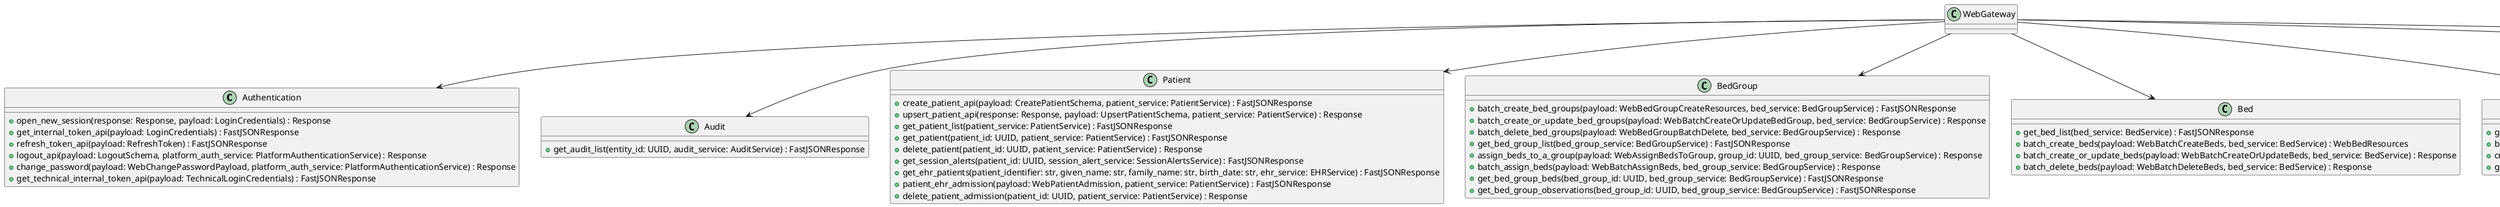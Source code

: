 @startuml
class Authentication {
    + open_new_session(response: Response, payload: LoginCredentials) : Response
    + get_internal_token_api(payload: LoginCredentials) : FastJSONResponse
    + refresh_token_api(payload: RefreshToken) : FastJSONResponse
    + logout_api(payload: LogoutSchema, platform_auth_service: PlatformAuthenticationService) : Response
    + change_password(payload: WebChangePasswordPayload, platform_auth_service: PlatformAuthenticationService) : Response
    + get_technical_internal_token_api(payload: TechnicalLoginCredentials) : FastJSONResponse
}

class Audit {
    + get_audit_list(entity_id: UUID, audit_service: AuditService) : FastJSONResponse
}

class Patient {
    + create_patient_api(payload: CreatePatientSchema, patient_service: PatientService) : FastJSONResponse
    + upsert_patient_api(response: Response, payload: UpsertPatientSchema, patient_service: PatientService) : Response
    + get_patient_list(patient_service: PatientService) : FastJSONResponse
    + get_patient(patient_id: UUID, patient_service: PatientService) : FastJSONResponse
    + delete_patient(patient_id: UUID, patient_service: PatientService) : Response
    + get_session_alerts(patient_id: UUID, session_alert_service: SessionAlertsService) : FastJSONResponse
    + get_ehr_patients(patient_identifier: str, given_name: str, family_name: str, birth_date: str, ehr_service: EHRService) : FastJSONResponse
    + patient_ehr_admission(payload: WebPatientAdmission, patient_service: PatientService) : FastJSONResponse
    + delete_patient_admission(patient_id: UUID, patient_service: PatientService) : Response
}

class BedGroup {
    + batch_create_bed_groups(payload: WebBedGroupCreateResources, bed_service: BedGroupService) : FastJSONResponse
    + batch_create_or_update_bed_groups(payload: WebBatchCreateOrUpdateBedGroup, bed_service: BedGroupService) : Response
    + batch_delete_bed_groups(payload: WebBedGroupBatchDelete, bed_service: BedGroupService) : Response
    + get_bed_group_list(bed_group_service: BedGroupService) : FastJSONResponse
    + assign_beds_to_a_group(payload: WebAssignBedsToGroup, group_id: UUID, bed_group_service: BedGroupService) : Response
    + batch_assign_beds(payload: WebBatchAssignBeds, bed_group_service: BedGroupService) : Response
    + get_bed_group_beds(bed_group_id: UUID, bed_group_service: BedGroupService) : FastJSONResponse
    + get_bed_group_observations(bed_group_id: UUID, bed_group_service: BedGroupService) : FastJSONResponse
}

class Bed {
    + get_bed_list(bed_service: BedService) : FastJSONResponse
    + batch_create_beds(payload: WebBatchCreateBeds, bed_service: BedService) : WebBedResources
    + batch_create_or_update_beds(payload: WebBatchCreateOrUpdateBeds, bed_service: BedService) : Response
    + batch_delete_beds(payload: WebBatchDeleteBeds, bed_service: BedService) : Response
}

class Device {
    + get_device_list(bed_id: list[UUID], gateway_id: UUID, is_gateway: bool, device_code: str, bed_group: UUID, device_service: DeviceService) : FastJSONResponse
    + batch_assign_beds(payload: WebBatchAssignBedsSchema, device_service: DeviceService) : Response
    + create_or_update_device(payload: WebCreateOrUpdateDevice, device_service: DeviceService) : Response
    + get_device_vital_ranges(device_id: UUID, device_service: DeviceService) : FastJSONResponse
}

class Configuration {
    + get_config_list(config_service: ConfigService) : FastJSONResponse
    + batch_create_or_update_configs(payload: WebUpdateOrCreateConfigPayload, config_service: ConfigService) : Response
}

class System {
    + get_health_check_api(health_check_service: HealthCheckService) : HealthCheck
}

WebGateway --> Authentication
WebGateway --> Audit
WebGateway --> Patient
WebGateway --> BedGroup
WebGateway --> Bed
WebGateway --> Device
WebGateway --> Configuration
WebGateway --> System

@enduml